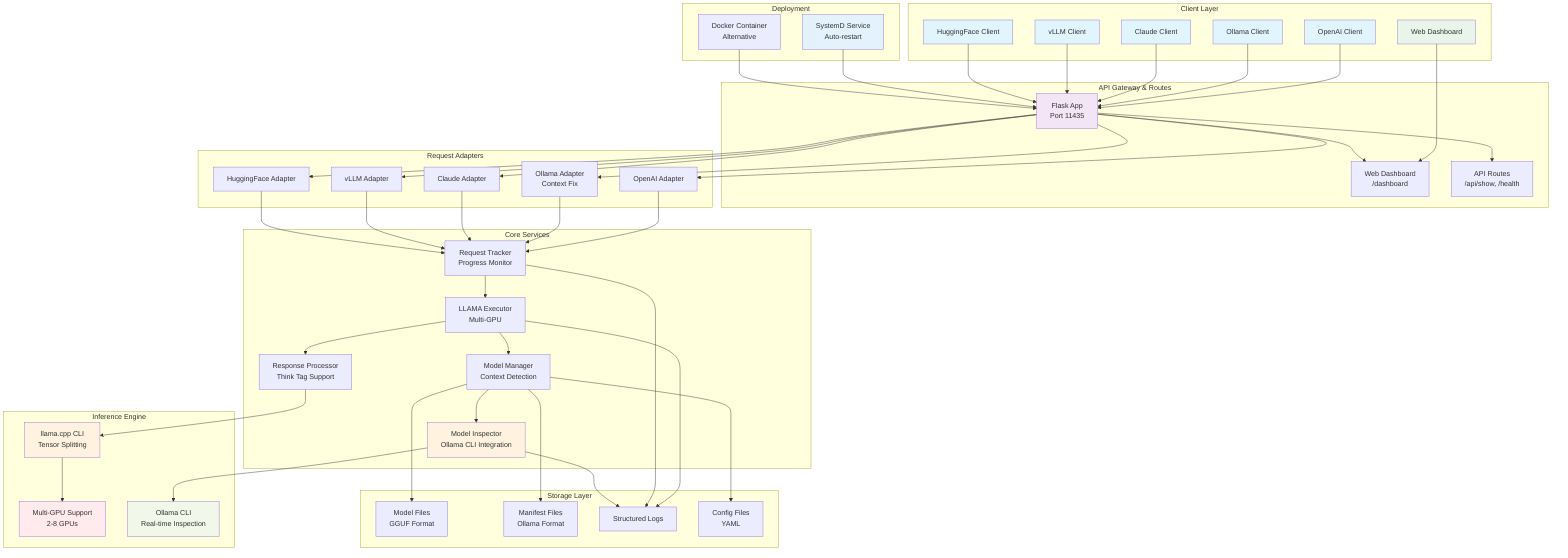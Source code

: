 graph TB
    subgraph "Client Layer"
        C1[OpenAI Client]
        C2[Ollama Client]
        C3[Claude Client]
        C4[vLLM Client]
        C5[HuggingFace Client]
        C6[Web Dashboard]
    end
    
    subgraph "API Gateway & Routes"
        AG[Flask App<br/>Port 11435]
        WD[Web Dashboard<br/>/dashboard]
        API[API Routes<br/>/api/show, /health]
    end
    
    subgraph "Request Adapters"
        OA[OpenAI Adapter]
        OL[Ollama Adapter<br/>Context Fix]
        CL[Claude Adapter]
        VL[vLLM Adapter]
        HF[HuggingFace Adapter]
    end
    
    subgraph "Core Services"
        RT[Request Tracker<br/>Progress Monitor]
        EX[LLAMA Executor<br/>Multi-GPU]
        MM[Model Manager<br/>Context Detection]
        MI[Model Inspector<br/>Ollama CLI Integration]
        RP[Response Processor<br/>Think Tag Support]
    end
    
    subgraph "Storage Layer"
        MF[Model Files<br/>GGUF Format]
        ML[Manifest Files<br/>Ollama Format]
        LG[Structured Logs]
        CF[Config Files<br/>YAML]
    end
    
    subgraph "Inference Engine"
        LC[llama.cpp CLI<br/>Tensor Splitting]
        GPU[Multi-GPU Support<br/>2-8 GPUs]
        OC[Ollama CLI<br/>Real-time Inspection]
    end
    
    subgraph "Deployment"
        SD[SystemD Service<br/>Auto-restart]
        DC[Docker Container<br/>Alternative]
    end
    
    C1 --> AG
    C2 --> AG
    C3 --> AG
    C4 --> AG
    C5 --> AG
    C6 --> WD
    
    AG --> API
    AG --> WD
    AG --> OA
    AG --> OL
    AG --> CL
    AG --> VL
    AG --> HF
    
    OA --> RT
    OL --> RT
    CL --> RT
    VL --> RT
    HF --> RT
    
    RT --> EX
    EX --> MM
    MM --> MI
    MI --> OC
    
    EX --> RP
    RP --> LC
    LC --> GPU
    
    MM --> MF
    MM --> ML
    MM --> CF
    
    EX --> LG
    RT --> LG
    MI --> LG
    
    SD --> AG
    DC --> AG
    
    style C1 fill:#e1f5fe
    style C2 fill:#e1f5fe
    style C3 fill:#e1f5fe
    style C4 fill:#e1f5fe
    style C5 fill:#e1f5fe
    style C6 fill:#e8f5e8
    style AG fill:#f3e5f5
    style MI fill:#fff3e0
    style LC fill:#fff3e0
    style GPU fill:#ffebee
    style SD fill:#e3f2fd
    style OC fill:#f1f8e9